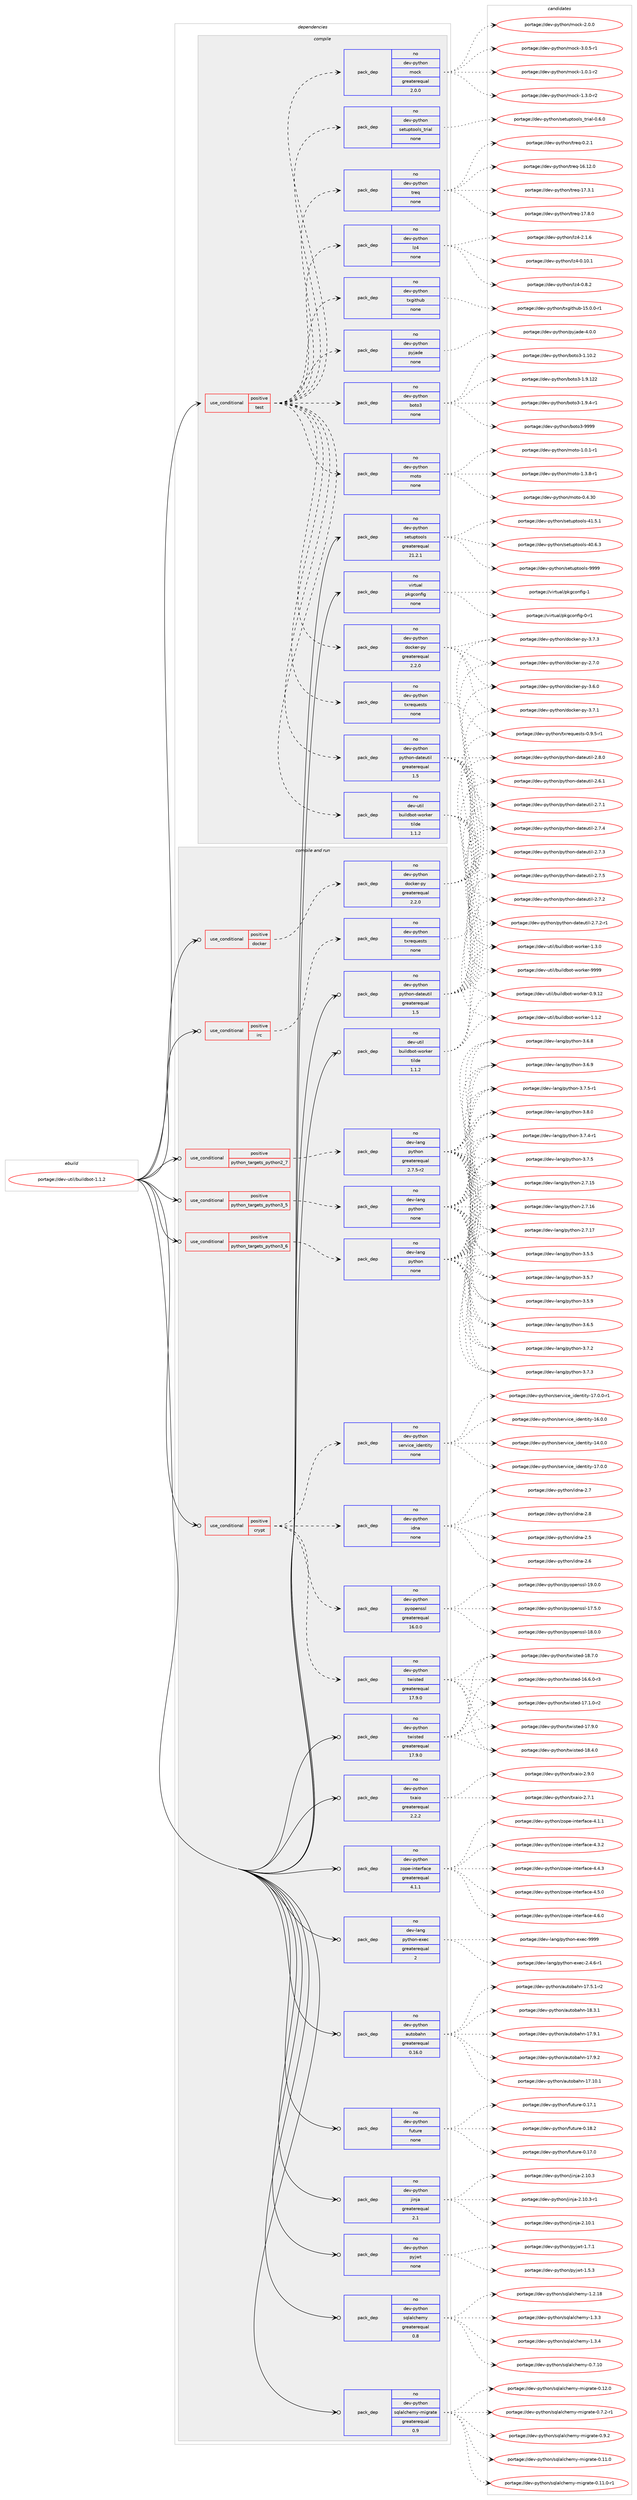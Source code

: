 digraph prolog {

# *************
# Graph options
# *************

newrank=true;
concentrate=true;
compound=true;
graph [rankdir=LR,fontname=Helvetica,fontsize=10,ranksep=1.5];#, ranksep=2.5, nodesep=0.2];
edge  [arrowhead=vee];
node  [fontname=Helvetica,fontsize=10];

# **********
# The ebuild
# **********

subgraph cluster_leftcol {
color=gray;
rank=same;
label=<<i>ebuild</i>>;
id [label="portage://dev-util/buildbot-1.1.2", color=red, width=4, href="../dev-util/buildbot-1.1.2.svg"];
}

# ****************
# The dependencies
# ****************

subgraph cluster_midcol {
color=gray;
label=<<i>dependencies</i>>;
subgraph cluster_compile {
fillcolor="#eeeeee";
style=filled;
label=<<i>compile</i>>;
subgraph cond70423 {
dependency259284 [label=<<TABLE BORDER="0" CELLBORDER="1" CELLSPACING="0" CELLPADDING="4"><TR><TD ROWSPAN="3" CELLPADDING="10">use_conditional</TD></TR><TR><TD>positive</TD></TR><TR><TD>test</TD></TR></TABLE>>, shape=none, color=red];
subgraph pack185240 {
dependency259285 [label=<<TABLE BORDER="0" CELLBORDER="1" CELLSPACING="0" CELLPADDING="4" WIDTH="220"><TR><TD ROWSPAN="6" CELLPADDING="30">pack_dep</TD></TR><TR><TD WIDTH="110">no</TD></TR><TR><TD>dev-python</TD></TR><TR><TD>python-dateutil</TD></TR><TR><TD>greaterequal</TD></TR><TR><TD>1.5</TD></TR></TABLE>>, shape=none, color=blue];
}
dependency259284:e -> dependency259285:w [weight=20,style="dashed",arrowhead="vee"];
subgraph pack185241 {
dependency259286 [label=<<TABLE BORDER="0" CELLBORDER="1" CELLSPACING="0" CELLPADDING="4" WIDTH="220"><TR><TD ROWSPAN="6" CELLPADDING="30">pack_dep</TD></TR><TR><TD WIDTH="110">no</TD></TR><TR><TD>dev-python</TD></TR><TR><TD>mock</TD></TR><TR><TD>greaterequal</TD></TR><TR><TD>2.0.0</TD></TR></TABLE>>, shape=none, color=blue];
}
dependency259284:e -> dependency259286:w [weight=20,style="dashed",arrowhead="vee"];
subgraph pack185242 {
dependency259287 [label=<<TABLE BORDER="0" CELLBORDER="1" CELLSPACING="0" CELLPADDING="4" WIDTH="220"><TR><TD ROWSPAN="6" CELLPADDING="30">pack_dep</TD></TR><TR><TD WIDTH="110">no</TD></TR><TR><TD>dev-python</TD></TR><TR><TD>moto</TD></TR><TR><TD>none</TD></TR><TR><TD></TD></TR></TABLE>>, shape=none, color=blue];
}
dependency259284:e -> dependency259287:w [weight=20,style="dashed",arrowhead="vee"];
subgraph pack185243 {
dependency259288 [label=<<TABLE BORDER="0" CELLBORDER="1" CELLSPACING="0" CELLPADDING="4" WIDTH="220"><TR><TD ROWSPAN="6" CELLPADDING="30">pack_dep</TD></TR><TR><TD WIDTH="110">no</TD></TR><TR><TD>dev-python</TD></TR><TR><TD>boto3</TD></TR><TR><TD>none</TD></TR><TR><TD></TD></TR></TABLE>>, shape=none, color=blue];
}
dependency259284:e -> dependency259288:w [weight=20,style="dashed",arrowhead="vee"];
subgraph pack185244 {
dependency259289 [label=<<TABLE BORDER="0" CELLBORDER="1" CELLSPACING="0" CELLPADDING="4" WIDTH="220"><TR><TD ROWSPAN="6" CELLPADDING="30">pack_dep</TD></TR><TR><TD WIDTH="110">no</TD></TR><TR><TD>dev-python</TD></TR><TR><TD>pyjade</TD></TR><TR><TD>none</TD></TR><TR><TD></TD></TR></TABLE>>, shape=none, color=blue];
}
dependency259284:e -> dependency259289:w [weight=20,style="dashed",arrowhead="vee"];
subgraph pack185245 {
dependency259290 [label=<<TABLE BORDER="0" CELLBORDER="1" CELLSPACING="0" CELLPADDING="4" WIDTH="220"><TR><TD ROWSPAN="6" CELLPADDING="30">pack_dep</TD></TR><TR><TD WIDTH="110">no</TD></TR><TR><TD>dev-python</TD></TR><TR><TD>txgithub</TD></TR><TR><TD>none</TD></TR><TR><TD></TD></TR></TABLE>>, shape=none, color=blue];
}
dependency259284:e -> dependency259290:w [weight=20,style="dashed",arrowhead="vee"];
subgraph pack185246 {
dependency259291 [label=<<TABLE BORDER="0" CELLBORDER="1" CELLSPACING="0" CELLPADDING="4" WIDTH="220"><TR><TD ROWSPAN="6" CELLPADDING="30">pack_dep</TD></TR><TR><TD WIDTH="110">no</TD></TR><TR><TD>dev-python</TD></TR><TR><TD>txrequests</TD></TR><TR><TD>none</TD></TR><TR><TD></TD></TR></TABLE>>, shape=none, color=blue];
}
dependency259284:e -> dependency259291:w [weight=20,style="dashed",arrowhead="vee"];
subgraph pack185247 {
dependency259292 [label=<<TABLE BORDER="0" CELLBORDER="1" CELLSPACING="0" CELLPADDING="4" WIDTH="220"><TR><TD ROWSPAN="6" CELLPADDING="30">pack_dep</TD></TR><TR><TD WIDTH="110">no</TD></TR><TR><TD>dev-python</TD></TR><TR><TD>lz4</TD></TR><TR><TD>none</TD></TR><TR><TD></TD></TR></TABLE>>, shape=none, color=blue];
}
dependency259284:e -> dependency259292:w [weight=20,style="dashed",arrowhead="vee"];
subgraph pack185248 {
dependency259293 [label=<<TABLE BORDER="0" CELLBORDER="1" CELLSPACING="0" CELLPADDING="4" WIDTH="220"><TR><TD ROWSPAN="6" CELLPADDING="30">pack_dep</TD></TR><TR><TD WIDTH="110">no</TD></TR><TR><TD>dev-python</TD></TR><TR><TD>treq</TD></TR><TR><TD>none</TD></TR><TR><TD></TD></TR></TABLE>>, shape=none, color=blue];
}
dependency259284:e -> dependency259293:w [weight=20,style="dashed",arrowhead="vee"];
subgraph pack185249 {
dependency259294 [label=<<TABLE BORDER="0" CELLBORDER="1" CELLSPACING="0" CELLPADDING="4" WIDTH="220"><TR><TD ROWSPAN="6" CELLPADDING="30">pack_dep</TD></TR><TR><TD WIDTH="110">no</TD></TR><TR><TD>dev-python</TD></TR><TR><TD>setuptools_trial</TD></TR><TR><TD>none</TD></TR><TR><TD></TD></TR></TABLE>>, shape=none, color=blue];
}
dependency259284:e -> dependency259294:w [weight=20,style="dashed",arrowhead="vee"];
subgraph pack185250 {
dependency259295 [label=<<TABLE BORDER="0" CELLBORDER="1" CELLSPACING="0" CELLPADDING="4" WIDTH="220"><TR><TD ROWSPAN="6" CELLPADDING="30">pack_dep</TD></TR><TR><TD WIDTH="110">no</TD></TR><TR><TD>dev-util</TD></TR><TR><TD>buildbot-worker</TD></TR><TR><TD>tilde</TD></TR><TR><TD>1.1.2</TD></TR></TABLE>>, shape=none, color=blue];
}
dependency259284:e -> dependency259295:w [weight=20,style="dashed",arrowhead="vee"];
subgraph pack185251 {
dependency259296 [label=<<TABLE BORDER="0" CELLBORDER="1" CELLSPACING="0" CELLPADDING="4" WIDTH="220"><TR><TD ROWSPAN="6" CELLPADDING="30">pack_dep</TD></TR><TR><TD WIDTH="110">no</TD></TR><TR><TD>dev-python</TD></TR><TR><TD>docker-py</TD></TR><TR><TD>greaterequal</TD></TR><TR><TD>2.2.0</TD></TR></TABLE>>, shape=none, color=blue];
}
dependency259284:e -> dependency259296:w [weight=20,style="dashed",arrowhead="vee"];
}
id:e -> dependency259284:w [weight=20,style="solid",arrowhead="vee"];
subgraph pack185252 {
dependency259297 [label=<<TABLE BORDER="0" CELLBORDER="1" CELLSPACING="0" CELLPADDING="4" WIDTH="220"><TR><TD ROWSPAN="6" CELLPADDING="30">pack_dep</TD></TR><TR><TD WIDTH="110">no</TD></TR><TR><TD>dev-python</TD></TR><TR><TD>setuptools</TD></TR><TR><TD>greaterequal</TD></TR><TR><TD>21.2.1</TD></TR></TABLE>>, shape=none, color=blue];
}
id:e -> dependency259297:w [weight=20,style="solid",arrowhead="vee"];
subgraph pack185253 {
dependency259298 [label=<<TABLE BORDER="0" CELLBORDER="1" CELLSPACING="0" CELLPADDING="4" WIDTH="220"><TR><TD ROWSPAN="6" CELLPADDING="30">pack_dep</TD></TR><TR><TD WIDTH="110">no</TD></TR><TR><TD>virtual</TD></TR><TR><TD>pkgconfig</TD></TR><TR><TD>none</TD></TR><TR><TD></TD></TR></TABLE>>, shape=none, color=blue];
}
id:e -> dependency259298:w [weight=20,style="solid",arrowhead="vee"];
}
subgraph cluster_compileandrun {
fillcolor="#eeeeee";
style=filled;
label=<<i>compile and run</i>>;
subgraph cond70424 {
dependency259299 [label=<<TABLE BORDER="0" CELLBORDER="1" CELLSPACING="0" CELLPADDING="4"><TR><TD ROWSPAN="3" CELLPADDING="10">use_conditional</TD></TR><TR><TD>positive</TD></TR><TR><TD>crypt</TD></TR></TABLE>>, shape=none, color=red];
subgraph pack185254 {
dependency259300 [label=<<TABLE BORDER="0" CELLBORDER="1" CELLSPACING="0" CELLPADDING="4" WIDTH="220"><TR><TD ROWSPAN="6" CELLPADDING="30">pack_dep</TD></TR><TR><TD WIDTH="110">no</TD></TR><TR><TD>dev-python</TD></TR><TR><TD>twisted</TD></TR><TR><TD>greaterequal</TD></TR><TR><TD>17.9.0</TD></TR></TABLE>>, shape=none, color=blue];
}
dependency259299:e -> dependency259300:w [weight=20,style="dashed",arrowhead="vee"];
subgraph pack185255 {
dependency259301 [label=<<TABLE BORDER="0" CELLBORDER="1" CELLSPACING="0" CELLPADDING="4" WIDTH="220"><TR><TD ROWSPAN="6" CELLPADDING="30">pack_dep</TD></TR><TR><TD WIDTH="110">no</TD></TR><TR><TD>dev-python</TD></TR><TR><TD>pyopenssl</TD></TR><TR><TD>greaterequal</TD></TR><TR><TD>16.0.0</TD></TR></TABLE>>, shape=none, color=blue];
}
dependency259299:e -> dependency259301:w [weight=20,style="dashed",arrowhead="vee"];
subgraph pack185256 {
dependency259302 [label=<<TABLE BORDER="0" CELLBORDER="1" CELLSPACING="0" CELLPADDING="4" WIDTH="220"><TR><TD ROWSPAN="6" CELLPADDING="30">pack_dep</TD></TR><TR><TD WIDTH="110">no</TD></TR><TR><TD>dev-python</TD></TR><TR><TD>idna</TD></TR><TR><TD>none</TD></TR><TR><TD></TD></TR></TABLE>>, shape=none, color=blue];
}
dependency259299:e -> dependency259302:w [weight=20,style="dashed",arrowhead="vee"];
subgraph pack185257 {
dependency259303 [label=<<TABLE BORDER="0" CELLBORDER="1" CELLSPACING="0" CELLPADDING="4" WIDTH="220"><TR><TD ROWSPAN="6" CELLPADDING="30">pack_dep</TD></TR><TR><TD WIDTH="110">no</TD></TR><TR><TD>dev-python</TD></TR><TR><TD>service_identity</TD></TR><TR><TD>none</TD></TR><TR><TD></TD></TR></TABLE>>, shape=none, color=blue];
}
dependency259299:e -> dependency259303:w [weight=20,style="dashed",arrowhead="vee"];
}
id:e -> dependency259299:w [weight=20,style="solid",arrowhead="odotvee"];
subgraph cond70425 {
dependency259304 [label=<<TABLE BORDER="0" CELLBORDER="1" CELLSPACING="0" CELLPADDING="4"><TR><TD ROWSPAN="3" CELLPADDING="10">use_conditional</TD></TR><TR><TD>positive</TD></TR><TR><TD>docker</TD></TR></TABLE>>, shape=none, color=red];
subgraph pack185258 {
dependency259305 [label=<<TABLE BORDER="0" CELLBORDER="1" CELLSPACING="0" CELLPADDING="4" WIDTH="220"><TR><TD ROWSPAN="6" CELLPADDING="30">pack_dep</TD></TR><TR><TD WIDTH="110">no</TD></TR><TR><TD>dev-python</TD></TR><TR><TD>docker-py</TD></TR><TR><TD>greaterequal</TD></TR><TR><TD>2.2.0</TD></TR></TABLE>>, shape=none, color=blue];
}
dependency259304:e -> dependency259305:w [weight=20,style="dashed",arrowhead="vee"];
}
id:e -> dependency259304:w [weight=20,style="solid",arrowhead="odotvee"];
subgraph cond70426 {
dependency259306 [label=<<TABLE BORDER="0" CELLBORDER="1" CELLSPACING="0" CELLPADDING="4"><TR><TD ROWSPAN="3" CELLPADDING="10">use_conditional</TD></TR><TR><TD>positive</TD></TR><TR><TD>irc</TD></TR></TABLE>>, shape=none, color=red];
subgraph pack185259 {
dependency259307 [label=<<TABLE BORDER="0" CELLBORDER="1" CELLSPACING="0" CELLPADDING="4" WIDTH="220"><TR><TD ROWSPAN="6" CELLPADDING="30">pack_dep</TD></TR><TR><TD WIDTH="110">no</TD></TR><TR><TD>dev-python</TD></TR><TR><TD>txrequests</TD></TR><TR><TD>none</TD></TR><TR><TD></TD></TR></TABLE>>, shape=none, color=blue];
}
dependency259306:e -> dependency259307:w [weight=20,style="dashed",arrowhead="vee"];
}
id:e -> dependency259306:w [weight=20,style="solid",arrowhead="odotvee"];
subgraph cond70427 {
dependency259308 [label=<<TABLE BORDER="0" CELLBORDER="1" CELLSPACING="0" CELLPADDING="4"><TR><TD ROWSPAN="3" CELLPADDING="10">use_conditional</TD></TR><TR><TD>positive</TD></TR><TR><TD>python_targets_python2_7</TD></TR></TABLE>>, shape=none, color=red];
subgraph pack185260 {
dependency259309 [label=<<TABLE BORDER="0" CELLBORDER="1" CELLSPACING="0" CELLPADDING="4" WIDTH="220"><TR><TD ROWSPAN="6" CELLPADDING="30">pack_dep</TD></TR><TR><TD WIDTH="110">no</TD></TR><TR><TD>dev-lang</TD></TR><TR><TD>python</TD></TR><TR><TD>greaterequal</TD></TR><TR><TD>2.7.5-r2</TD></TR></TABLE>>, shape=none, color=blue];
}
dependency259308:e -> dependency259309:w [weight=20,style="dashed",arrowhead="vee"];
}
id:e -> dependency259308:w [weight=20,style="solid",arrowhead="odotvee"];
subgraph cond70428 {
dependency259310 [label=<<TABLE BORDER="0" CELLBORDER="1" CELLSPACING="0" CELLPADDING="4"><TR><TD ROWSPAN="3" CELLPADDING="10">use_conditional</TD></TR><TR><TD>positive</TD></TR><TR><TD>python_targets_python3_5</TD></TR></TABLE>>, shape=none, color=red];
subgraph pack185261 {
dependency259311 [label=<<TABLE BORDER="0" CELLBORDER="1" CELLSPACING="0" CELLPADDING="4" WIDTH="220"><TR><TD ROWSPAN="6" CELLPADDING="30">pack_dep</TD></TR><TR><TD WIDTH="110">no</TD></TR><TR><TD>dev-lang</TD></TR><TR><TD>python</TD></TR><TR><TD>none</TD></TR><TR><TD></TD></TR></TABLE>>, shape=none, color=blue];
}
dependency259310:e -> dependency259311:w [weight=20,style="dashed",arrowhead="vee"];
}
id:e -> dependency259310:w [weight=20,style="solid",arrowhead="odotvee"];
subgraph cond70429 {
dependency259312 [label=<<TABLE BORDER="0" CELLBORDER="1" CELLSPACING="0" CELLPADDING="4"><TR><TD ROWSPAN="3" CELLPADDING="10">use_conditional</TD></TR><TR><TD>positive</TD></TR><TR><TD>python_targets_python3_6</TD></TR></TABLE>>, shape=none, color=red];
subgraph pack185262 {
dependency259313 [label=<<TABLE BORDER="0" CELLBORDER="1" CELLSPACING="0" CELLPADDING="4" WIDTH="220"><TR><TD ROWSPAN="6" CELLPADDING="30">pack_dep</TD></TR><TR><TD WIDTH="110">no</TD></TR><TR><TD>dev-lang</TD></TR><TR><TD>python</TD></TR><TR><TD>none</TD></TR><TR><TD></TD></TR></TABLE>>, shape=none, color=blue];
}
dependency259312:e -> dependency259313:w [weight=20,style="dashed",arrowhead="vee"];
}
id:e -> dependency259312:w [weight=20,style="solid",arrowhead="odotvee"];
subgraph pack185263 {
dependency259314 [label=<<TABLE BORDER="0" CELLBORDER="1" CELLSPACING="0" CELLPADDING="4" WIDTH="220"><TR><TD ROWSPAN="6" CELLPADDING="30">pack_dep</TD></TR><TR><TD WIDTH="110">no</TD></TR><TR><TD>dev-lang</TD></TR><TR><TD>python-exec</TD></TR><TR><TD>greaterequal</TD></TR><TR><TD>2</TD></TR></TABLE>>, shape=none, color=blue];
}
id:e -> dependency259314:w [weight=20,style="solid",arrowhead="odotvee"];
subgraph pack185264 {
dependency259315 [label=<<TABLE BORDER="0" CELLBORDER="1" CELLSPACING="0" CELLPADDING="4" WIDTH="220"><TR><TD ROWSPAN="6" CELLPADDING="30">pack_dep</TD></TR><TR><TD WIDTH="110">no</TD></TR><TR><TD>dev-python</TD></TR><TR><TD>autobahn</TD></TR><TR><TD>greaterequal</TD></TR><TR><TD>0.16.0</TD></TR></TABLE>>, shape=none, color=blue];
}
id:e -> dependency259315:w [weight=20,style="solid",arrowhead="odotvee"];
subgraph pack185265 {
dependency259316 [label=<<TABLE BORDER="0" CELLBORDER="1" CELLSPACING="0" CELLPADDING="4" WIDTH="220"><TR><TD ROWSPAN="6" CELLPADDING="30">pack_dep</TD></TR><TR><TD WIDTH="110">no</TD></TR><TR><TD>dev-python</TD></TR><TR><TD>future</TD></TR><TR><TD>none</TD></TR><TR><TD></TD></TR></TABLE>>, shape=none, color=blue];
}
id:e -> dependency259316:w [weight=20,style="solid",arrowhead="odotvee"];
subgraph pack185266 {
dependency259317 [label=<<TABLE BORDER="0" CELLBORDER="1" CELLSPACING="0" CELLPADDING="4" WIDTH="220"><TR><TD ROWSPAN="6" CELLPADDING="30">pack_dep</TD></TR><TR><TD WIDTH="110">no</TD></TR><TR><TD>dev-python</TD></TR><TR><TD>jinja</TD></TR><TR><TD>greaterequal</TD></TR><TR><TD>2.1</TD></TR></TABLE>>, shape=none, color=blue];
}
id:e -> dependency259317:w [weight=20,style="solid",arrowhead="odotvee"];
subgraph pack185267 {
dependency259318 [label=<<TABLE BORDER="0" CELLBORDER="1" CELLSPACING="0" CELLPADDING="4" WIDTH="220"><TR><TD ROWSPAN="6" CELLPADDING="30">pack_dep</TD></TR><TR><TD WIDTH="110">no</TD></TR><TR><TD>dev-python</TD></TR><TR><TD>pyjwt</TD></TR><TR><TD>none</TD></TR><TR><TD></TD></TR></TABLE>>, shape=none, color=blue];
}
id:e -> dependency259318:w [weight=20,style="solid",arrowhead="odotvee"];
subgraph pack185268 {
dependency259319 [label=<<TABLE BORDER="0" CELLBORDER="1" CELLSPACING="0" CELLPADDING="4" WIDTH="220"><TR><TD ROWSPAN="6" CELLPADDING="30">pack_dep</TD></TR><TR><TD WIDTH="110">no</TD></TR><TR><TD>dev-python</TD></TR><TR><TD>python-dateutil</TD></TR><TR><TD>greaterequal</TD></TR><TR><TD>1.5</TD></TR></TABLE>>, shape=none, color=blue];
}
id:e -> dependency259319:w [weight=20,style="solid",arrowhead="odotvee"];
subgraph pack185269 {
dependency259320 [label=<<TABLE BORDER="0" CELLBORDER="1" CELLSPACING="0" CELLPADDING="4" WIDTH="220"><TR><TD ROWSPAN="6" CELLPADDING="30">pack_dep</TD></TR><TR><TD WIDTH="110">no</TD></TR><TR><TD>dev-python</TD></TR><TR><TD>sqlalchemy</TD></TR><TR><TD>greaterequal</TD></TR><TR><TD>0.8</TD></TR></TABLE>>, shape=none, color=blue];
}
id:e -> dependency259320:w [weight=20,style="solid",arrowhead="odotvee"];
subgraph pack185270 {
dependency259321 [label=<<TABLE BORDER="0" CELLBORDER="1" CELLSPACING="0" CELLPADDING="4" WIDTH="220"><TR><TD ROWSPAN="6" CELLPADDING="30">pack_dep</TD></TR><TR><TD WIDTH="110">no</TD></TR><TR><TD>dev-python</TD></TR><TR><TD>sqlalchemy-migrate</TD></TR><TR><TD>greaterequal</TD></TR><TR><TD>0.9</TD></TR></TABLE>>, shape=none, color=blue];
}
id:e -> dependency259321:w [weight=20,style="solid",arrowhead="odotvee"];
subgraph pack185271 {
dependency259322 [label=<<TABLE BORDER="0" CELLBORDER="1" CELLSPACING="0" CELLPADDING="4" WIDTH="220"><TR><TD ROWSPAN="6" CELLPADDING="30">pack_dep</TD></TR><TR><TD WIDTH="110">no</TD></TR><TR><TD>dev-python</TD></TR><TR><TD>twisted</TD></TR><TR><TD>greaterequal</TD></TR><TR><TD>17.9.0</TD></TR></TABLE>>, shape=none, color=blue];
}
id:e -> dependency259322:w [weight=20,style="solid",arrowhead="odotvee"];
subgraph pack185272 {
dependency259323 [label=<<TABLE BORDER="0" CELLBORDER="1" CELLSPACING="0" CELLPADDING="4" WIDTH="220"><TR><TD ROWSPAN="6" CELLPADDING="30">pack_dep</TD></TR><TR><TD WIDTH="110">no</TD></TR><TR><TD>dev-python</TD></TR><TR><TD>txaio</TD></TR><TR><TD>greaterequal</TD></TR><TR><TD>2.2.2</TD></TR></TABLE>>, shape=none, color=blue];
}
id:e -> dependency259323:w [weight=20,style="solid",arrowhead="odotvee"];
subgraph pack185273 {
dependency259324 [label=<<TABLE BORDER="0" CELLBORDER="1" CELLSPACING="0" CELLPADDING="4" WIDTH="220"><TR><TD ROWSPAN="6" CELLPADDING="30">pack_dep</TD></TR><TR><TD WIDTH="110">no</TD></TR><TR><TD>dev-python</TD></TR><TR><TD>zope-interface</TD></TR><TR><TD>greaterequal</TD></TR><TR><TD>4.1.1</TD></TR></TABLE>>, shape=none, color=blue];
}
id:e -> dependency259324:w [weight=20,style="solid",arrowhead="odotvee"];
subgraph pack185274 {
dependency259325 [label=<<TABLE BORDER="0" CELLBORDER="1" CELLSPACING="0" CELLPADDING="4" WIDTH="220"><TR><TD ROWSPAN="6" CELLPADDING="30">pack_dep</TD></TR><TR><TD WIDTH="110">no</TD></TR><TR><TD>dev-util</TD></TR><TR><TD>buildbot-worker</TD></TR><TR><TD>tilde</TD></TR><TR><TD>1.1.2</TD></TR></TABLE>>, shape=none, color=blue];
}
id:e -> dependency259325:w [weight=20,style="solid",arrowhead="odotvee"];
}
subgraph cluster_run {
fillcolor="#eeeeee";
style=filled;
label=<<i>run</i>>;
}
}

# **************
# The candidates
# **************

subgraph cluster_choices {
rank=same;
color=gray;
label=<<i>candidates</i>>;

subgraph choice185240 {
color=black;
nodesep=1;
choiceportage10010111845112121116104111110471121211161041111104510097116101117116105108455046544649 [label="portage://dev-python/python-dateutil-2.6.1", color=red, width=4,href="../dev-python/python-dateutil-2.6.1.svg"];
choiceportage10010111845112121116104111110471121211161041111104510097116101117116105108455046554649 [label="portage://dev-python/python-dateutil-2.7.1", color=red, width=4,href="../dev-python/python-dateutil-2.7.1.svg"];
choiceportage10010111845112121116104111110471121211161041111104510097116101117116105108455046554650 [label="portage://dev-python/python-dateutil-2.7.2", color=red, width=4,href="../dev-python/python-dateutil-2.7.2.svg"];
choiceportage100101118451121211161041111104711212111610411111045100971161011171161051084550465546504511449 [label="portage://dev-python/python-dateutil-2.7.2-r1", color=red, width=4,href="../dev-python/python-dateutil-2.7.2-r1.svg"];
choiceportage10010111845112121116104111110471121211161041111104510097116101117116105108455046554651 [label="portage://dev-python/python-dateutil-2.7.3", color=red, width=4,href="../dev-python/python-dateutil-2.7.3.svg"];
choiceportage10010111845112121116104111110471121211161041111104510097116101117116105108455046554652 [label="portage://dev-python/python-dateutil-2.7.4", color=red, width=4,href="../dev-python/python-dateutil-2.7.4.svg"];
choiceportage10010111845112121116104111110471121211161041111104510097116101117116105108455046554653 [label="portage://dev-python/python-dateutil-2.7.5", color=red, width=4,href="../dev-python/python-dateutil-2.7.5.svg"];
choiceportage10010111845112121116104111110471121211161041111104510097116101117116105108455046564648 [label="portage://dev-python/python-dateutil-2.8.0", color=red, width=4,href="../dev-python/python-dateutil-2.8.0.svg"];
dependency259285:e -> choiceportage10010111845112121116104111110471121211161041111104510097116101117116105108455046544649:w [style=dotted,weight="100"];
dependency259285:e -> choiceportage10010111845112121116104111110471121211161041111104510097116101117116105108455046554649:w [style=dotted,weight="100"];
dependency259285:e -> choiceportage10010111845112121116104111110471121211161041111104510097116101117116105108455046554650:w [style=dotted,weight="100"];
dependency259285:e -> choiceportage100101118451121211161041111104711212111610411111045100971161011171161051084550465546504511449:w [style=dotted,weight="100"];
dependency259285:e -> choiceportage10010111845112121116104111110471121211161041111104510097116101117116105108455046554651:w [style=dotted,weight="100"];
dependency259285:e -> choiceportage10010111845112121116104111110471121211161041111104510097116101117116105108455046554652:w [style=dotted,weight="100"];
dependency259285:e -> choiceportage10010111845112121116104111110471121211161041111104510097116101117116105108455046554653:w [style=dotted,weight="100"];
dependency259285:e -> choiceportage10010111845112121116104111110471121211161041111104510097116101117116105108455046564648:w [style=dotted,weight="100"];
}
subgraph choice185241 {
color=black;
nodesep=1;
choiceportage1001011184511212111610411111047109111991074549464846494511450 [label="portage://dev-python/mock-1.0.1-r2", color=red, width=4,href="../dev-python/mock-1.0.1-r2.svg"];
choiceportage1001011184511212111610411111047109111991074549465146484511450 [label="portage://dev-python/mock-1.3.0-r2", color=red, width=4,href="../dev-python/mock-1.3.0-r2.svg"];
choiceportage100101118451121211161041111104710911199107455046484648 [label="portage://dev-python/mock-2.0.0", color=red, width=4,href="../dev-python/mock-2.0.0.svg"];
choiceportage1001011184511212111610411111047109111991074551464846534511449 [label="portage://dev-python/mock-3.0.5-r1", color=red, width=4,href="../dev-python/mock-3.0.5-r1.svg"];
dependency259286:e -> choiceportage1001011184511212111610411111047109111991074549464846494511450:w [style=dotted,weight="100"];
dependency259286:e -> choiceportage1001011184511212111610411111047109111991074549465146484511450:w [style=dotted,weight="100"];
dependency259286:e -> choiceportage100101118451121211161041111104710911199107455046484648:w [style=dotted,weight="100"];
dependency259286:e -> choiceportage1001011184511212111610411111047109111991074551464846534511449:w [style=dotted,weight="100"];
}
subgraph choice185242 {
color=black;
nodesep=1;
choiceportage100101118451121211161041111104710911111611145484652465148 [label="portage://dev-python/moto-0.4.30", color=red, width=4,href="../dev-python/moto-0.4.30.svg"];
choiceportage10010111845112121116104111110471091111161114549464846494511449 [label="portage://dev-python/moto-1.0.1-r1", color=red, width=4,href="../dev-python/moto-1.0.1-r1.svg"];
choiceportage10010111845112121116104111110471091111161114549465146564511449 [label="portage://dev-python/moto-1.3.8-r1", color=red, width=4,href="../dev-python/moto-1.3.8-r1.svg"];
dependency259287:e -> choiceportage100101118451121211161041111104710911111611145484652465148:w [style=dotted,weight="100"];
dependency259287:e -> choiceportage10010111845112121116104111110471091111161114549464846494511449:w [style=dotted,weight="100"];
dependency259287:e -> choiceportage10010111845112121116104111110471091111161114549465146564511449:w [style=dotted,weight="100"];
}
subgraph choice185243 {
color=black;
nodesep=1;
choiceportage1001011184511212111610411111047981111161115145494649484650 [label="portage://dev-python/boto3-1.10.2", color=red, width=4,href="../dev-python/boto3-1.10.2.svg"];
choiceportage100101118451121211161041111104798111116111514549465746495050 [label="portage://dev-python/boto3-1.9.122", color=red, width=4,href="../dev-python/boto3-1.9.122.svg"];
choiceportage100101118451121211161041111104798111116111514549465746524511449 [label="portage://dev-python/boto3-1.9.4-r1", color=red, width=4,href="../dev-python/boto3-1.9.4-r1.svg"];
choiceportage100101118451121211161041111104798111116111514557575757 [label="portage://dev-python/boto3-9999", color=red, width=4,href="../dev-python/boto3-9999.svg"];
dependency259288:e -> choiceportage1001011184511212111610411111047981111161115145494649484650:w [style=dotted,weight="100"];
dependency259288:e -> choiceportage100101118451121211161041111104798111116111514549465746495050:w [style=dotted,weight="100"];
dependency259288:e -> choiceportage100101118451121211161041111104798111116111514549465746524511449:w [style=dotted,weight="100"];
dependency259288:e -> choiceportage100101118451121211161041111104798111116111514557575757:w [style=dotted,weight="100"];
}
subgraph choice185244 {
color=black;
nodesep=1;
choiceportage100101118451121211161041111104711212110697100101455246484648 [label="portage://dev-python/pyjade-4.0.0", color=red, width=4,href="../dev-python/pyjade-4.0.0.svg"];
dependency259289:e -> choiceportage100101118451121211161041111104711212110697100101455246484648:w [style=dotted,weight="100"];
}
subgraph choice185245 {
color=black;
nodesep=1;
choiceportage100101118451121211161041111104711612010310511610411798454953464846484511449 [label="portage://dev-python/txgithub-15.0.0-r1", color=red, width=4,href="../dev-python/txgithub-15.0.0-r1.svg"];
dependency259290:e -> choiceportage100101118451121211161041111104711612010310511610411798454953464846484511449:w [style=dotted,weight="100"];
}
subgraph choice185246 {
color=black;
nodesep=1;
choiceportage10010111845112121116104111110471161201141011131171011151161154548465746534511449 [label="portage://dev-python/txrequests-0.9.5-r1", color=red, width=4,href="../dev-python/txrequests-0.9.5-r1.svg"];
dependency259291:e -> choiceportage10010111845112121116104111110471161201141011131171011151161154548465746534511449:w [style=dotted,weight="100"];
}
subgraph choice185247 {
color=black;
nodesep=1;
choiceportage10010111845112121116104111110471081225245484649484649 [label="portage://dev-python/lz4-0.10.1", color=red, width=4,href="../dev-python/lz4-0.10.1.svg"];
choiceportage100101118451121211161041111104710812252454846564650 [label="portage://dev-python/lz4-0.8.2", color=red, width=4,href="../dev-python/lz4-0.8.2.svg"];
choiceportage100101118451121211161041111104710812252455046494654 [label="portage://dev-python/lz4-2.1.6", color=red, width=4,href="../dev-python/lz4-2.1.6.svg"];
dependency259292:e -> choiceportage10010111845112121116104111110471081225245484649484649:w [style=dotted,weight="100"];
dependency259292:e -> choiceportage100101118451121211161041111104710812252454846564650:w [style=dotted,weight="100"];
dependency259292:e -> choiceportage100101118451121211161041111104710812252455046494654:w [style=dotted,weight="100"];
}
subgraph choice185248 {
color=black;
nodesep=1;
choiceportage1001011184511212111610411111047116114101113454846504649 [label="portage://dev-python/treq-0.2.1", color=red, width=4,href="../dev-python/treq-0.2.1.svg"];
choiceportage10010111845112121116104111110471161141011134549544649504648 [label="portage://dev-python/treq-16.12.0", color=red, width=4,href="../dev-python/treq-16.12.0.svg"];
choiceportage100101118451121211161041111104711611410111345495546514649 [label="portage://dev-python/treq-17.3.1", color=red, width=4,href="../dev-python/treq-17.3.1.svg"];
choiceportage100101118451121211161041111104711611410111345495546564648 [label="portage://dev-python/treq-17.8.0", color=red, width=4,href="../dev-python/treq-17.8.0.svg"];
dependency259293:e -> choiceportage1001011184511212111610411111047116114101113454846504649:w [style=dotted,weight="100"];
dependency259293:e -> choiceportage10010111845112121116104111110471161141011134549544649504648:w [style=dotted,weight="100"];
dependency259293:e -> choiceportage100101118451121211161041111104711611410111345495546514649:w [style=dotted,weight="100"];
dependency259293:e -> choiceportage100101118451121211161041111104711611410111345495546564648:w [style=dotted,weight="100"];
}
subgraph choice185249 {
color=black;
nodesep=1;
choiceportage10010111845112121116104111110471151011161171121161111111081159511611410597108454846544648 [label="portage://dev-python/setuptools_trial-0.6.0", color=red, width=4,href="../dev-python/setuptools_trial-0.6.0.svg"];
dependency259294:e -> choiceportage10010111845112121116104111110471151011161171121161111111081159511611410597108454846544648:w [style=dotted,weight="100"];
}
subgraph choice185250 {
color=black;
nodesep=1;
choiceportage100101118451171161051084798117105108100981111164511911111410710111445484657464950 [label="portage://dev-util/buildbot-worker-0.9.12", color=red, width=4,href="../dev-util/buildbot-worker-0.9.12.svg"];
choiceportage1001011184511711610510847981171051081009811111645119111114107101114454946494650 [label="portage://dev-util/buildbot-worker-1.1.2", color=red, width=4,href="../dev-util/buildbot-worker-1.1.2.svg"];
choiceportage1001011184511711610510847981171051081009811111645119111114107101114454946514648 [label="portage://dev-util/buildbot-worker-1.3.0", color=red, width=4,href="../dev-util/buildbot-worker-1.3.0.svg"];
choiceportage10010111845117116105108479811710510810098111116451191111141071011144557575757 [label="portage://dev-util/buildbot-worker-9999", color=red, width=4,href="../dev-util/buildbot-worker-9999.svg"];
dependency259295:e -> choiceportage100101118451171161051084798117105108100981111164511911111410710111445484657464950:w [style=dotted,weight="100"];
dependency259295:e -> choiceportage1001011184511711610510847981171051081009811111645119111114107101114454946494650:w [style=dotted,weight="100"];
dependency259295:e -> choiceportage1001011184511711610510847981171051081009811111645119111114107101114454946514648:w [style=dotted,weight="100"];
dependency259295:e -> choiceportage10010111845117116105108479811710510810098111116451191111141071011144557575757:w [style=dotted,weight="100"];
}
subgraph choice185251 {
color=black;
nodesep=1;
choiceportage10010111845112121116104111110471001119910710111445112121455046554648 [label="portage://dev-python/docker-py-2.7.0", color=red, width=4,href="../dev-python/docker-py-2.7.0.svg"];
choiceportage10010111845112121116104111110471001119910710111445112121455146544648 [label="portage://dev-python/docker-py-3.6.0", color=red, width=4,href="../dev-python/docker-py-3.6.0.svg"];
choiceportage10010111845112121116104111110471001119910710111445112121455146554649 [label="portage://dev-python/docker-py-3.7.1", color=red, width=4,href="../dev-python/docker-py-3.7.1.svg"];
choiceportage10010111845112121116104111110471001119910710111445112121455146554651 [label="portage://dev-python/docker-py-3.7.3", color=red, width=4,href="../dev-python/docker-py-3.7.3.svg"];
dependency259296:e -> choiceportage10010111845112121116104111110471001119910710111445112121455046554648:w [style=dotted,weight="100"];
dependency259296:e -> choiceportage10010111845112121116104111110471001119910710111445112121455146544648:w [style=dotted,weight="100"];
dependency259296:e -> choiceportage10010111845112121116104111110471001119910710111445112121455146554649:w [style=dotted,weight="100"];
dependency259296:e -> choiceportage10010111845112121116104111110471001119910710111445112121455146554651:w [style=dotted,weight="100"];
}
subgraph choice185252 {
color=black;
nodesep=1;
choiceportage100101118451121211161041111104711510111611711211611111110811545524846544651 [label="portage://dev-python/setuptools-40.6.3", color=red, width=4,href="../dev-python/setuptools-40.6.3.svg"];
choiceportage100101118451121211161041111104711510111611711211611111110811545524946534649 [label="portage://dev-python/setuptools-41.5.1", color=red, width=4,href="../dev-python/setuptools-41.5.1.svg"];
choiceportage10010111845112121116104111110471151011161171121161111111081154557575757 [label="portage://dev-python/setuptools-9999", color=red, width=4,href="../dev-python/setuptools-9999.svg"];
dependency259297:e -> choiceportage100101118451121211161041111104711510111611711211611111110811545524846544651:w [style=dotted,weight="100"];
dependency259297:e -> choiceportage100101118451121211161041111104711510111611711211611111110811545524946534649:w [style=dotted,weight="100"];
dependency259297:e -> choiceportage10010111845112121116104111110471151011161171121161111111081154557575757:w [style=dotted,weight="100"];
}
subgraph choice185253 {
color=black;
nodesep=1;
choiceportage11810511411611797108471121071039911111010210510345484511449 [label="portage://virtual/pkgconfig-0-r1", color=red, width=4,href="../virtual/pkgconfig-0-r1.svg"];
choiceportage1181051141161179710847112107103991111101021051034549 [label="portage://virtual/pkgconfig-1", color=red, width=4,href="../virtual/pkgconfig-1.svg"];
dependency259298:e -> choiceportage11810511411611797108471121071039911111010210510345484511449:w [style=dotted,weight="100"];
dependency259298:e -> choiceportage1181051141161179710847112107103991111101021051034549:w [style=dotted,weight="100"];
}
subgraph choice185254 {
color=black;
nodesep=1;
choiceportage1001011184511212111610411111047116119105115116101100454954465446484511451 [label="portage://dev-python/twisted-16.6.0-r3", color=red, width=4,href="../dev-python/twisted-16.6.0-r3.svg"];
choiceportage1001011184511212111610411111047116119105115116101100454955464946484511450 [label="portage://dev-python/twisted-17.1.0-r2", color=red, width=4,href="../dev-python/twisted-17.1.0-r2.svg"];
choiceportage100101118451121211161041111104711611910511511610110045495546574648 [label="portage://dev-python/twisted-17.9.0", color=red, width=4,href="../dev-python/twisted-17.9.0.svg"];
choiceportage100101118451121211161041111104711611910511511610110045495646524648 [label="portage://dev-python/twisted-18.4.0", color=red, width=4,href="../dev-python/twisted-18.4.0.svg"];
choiceportage100101118451121211161041111104711611910511511610110045495646554648 [label="portage://dev-python/twisted-18.7.0", color=red, width=4,href="../dev-python/twisted-18.7.0.svg"];
dependency259300:e -> choiceportage1001011184511212111610411111047116119105115116101100454954465446484511451:w [style=dotted,weight="100"];
dependency259300:e -> choiceportage1001011184511212111610411111047116119105115116101100454955464946484511450:w [style=dotted,weight="100"];
dependency259300:e -> choiceportage100101118451121211161041111104711611910511511610110045495546574648:w [style=dotted,weight="100"];
dependency259300:e -> choiceportage100101118451121211161041111104711611910511511610110045495646524648:w [style=dotted,weight="100"];
dependency259300:e -> choiceportage100101118451121211161041111104711611910511511610110045495646554648:w [style=dotted,weight="100"];
}
subgraph choice185255 {
color=black;
nodesep=1;
choiceportage100101118451121211161041111104711212111111210111011511510845495546534648 [label="portage://dev-python/pyopenssl-17.5.0", color=red, width=4,href="../dev-python/pyopenssl-17.5.0.svg"];
choiceportage100101118451121211161041111104711212111111210111011511510845495646484648 [label="portage://dev-python/pyopenssl-18.0.0", color=red, width=4,href="../dev-python/pyopenssl-18.0.0.svg"];
choiceportage100101118451121211161041111104711212111111210111011511510845495746484648 [label="portage://dev-python/pyopenssl-19.0.0", color=red, width=4,href="../dev-python/pyopenssl-19.0.0.svg"];
dependency259301:e -> choiceportage100101118451121211161041111104711212111111210111011511510845495546534648:w [style=dotted,weight="100"];
dependency259301:e -> choiceportage100101118451121211161041111104711212111111210111011511510845495646484648:w [style=dotted,weight="100"];
dependency259301:e -> choiceportage100101118451121211161041111104711212111111210111011511510845495746484648:w [style=dotted,weight="100"];
}
subgraph choice185256 {
color=black;
nodesep=1;
choiceportage10010111845112121116104111110471051001109745504653 [label="portage://dev-python/idna-2.5", color=red, width=4,href="../dev-python/idna-2.5.svg"];
choiceportage10010111845112121116104111110471051001109745504654 [label="portage://dev-python/idna-2.6", color=red, width=4,href="../dev-python/idna-2.6.svg"];
choiceportage10010111845112121116104111110471051001109745504655 [label="portage://dev-python/idna-2.7", color=red, width=4,href="../dev-python/idna-2.7.svg"];
choiceportage10010111845112121116104111110471051001109745504656 [label="portage://dev-python/idna-2.8", color=red, width=4,href="../dev-python/idna-2.8.svg"];
dependency259302:e -> choiceportage10010111845112121116104111110471051001109745504653:w [style=dotted,weight="100"];
dependency259302:e -> choiceportage10010111845112121116104111110471051001109745504654:w [style=dotted,weight="100"];
dependency259302:e -> choiceportage10010111845112121116104111110471051001109745504655:w [style=dotted,weight="100"];
dependency259302:e -> choiceportage10010111845112121116104111110471051001109745504656:w [style=dotted,weight="100"];
}
subgraph choice185257 {
color=black;
nodesep=1;
choiceportage1001011184511212111610411111047115101114118105991019510510010111011610511612145495246484648 [label="portage://dev-python/service_identity-14.0.0", color=red, width=4,href="../dev-python/service_identity-14.0.0.svg"];
choiceportage1001011184511212111610411111047115101114118105991019510510010111011610511612145495446484648 [label="portage://dev-python/service_identity-16.0.0", color=red, width=4,href="../dev-python/service_identity-16.0.0.svg"];
choiceportage1001011184511212111610411111047115101114118105991019510510010111011610511612145495546484648 [label="portage://dev-python/service_identity-17.0.0", color=red, width=4,href="../dev-python/service_identity-17.0.0.svg"];
choiceportage10010111845112121116104111110471151011141181059910195105100101110116105116121454955464846484511449 [label="portage://dev-python/service_identity-17.0.0-r1", color=red, width=4,href="../dev-python/service_identity-17.0.0-r1.svg"];
dependency259303:e -> choiceportage1001011184511212111610411111047115101114118105991019510510010111011610511612145495246484648:w [style=dotted,weight="100"];
dependency259303:e -> choiceportage1001011184511212111610411111047115101114118105991019510510010111011610511612145495446484648:w [style=dotted,weight="100"];
dependency259303:e -> choiceportage1001011184511212111610411111047115101114118105991019510510010111011610511612145495546484648:w [style=dotted,weight="100"];
dependency259303:e -> choiceportage10010111845112121116104111110471151011141181059910195105100101110116105116121454955464846484511449:w [style=dotted,weight="100"];
}
subgraph choice185258 {
color=black;
nodesep=1;
choiceportage10010111845112121116104111110471001119910710111445112121455046554648 [label="portage://dev-python/docker-py-2.7.0", color=red, width=4,href="../dev-python/docker-py-2.7.0.svg"];
choiceportage10010111845112121116104111110471001119910710111445112121455146544648 [label="portage://dev-python/docker-py-3.6.0", color=red, width=4,href="../dev-python/docker-py-3.6.0.svg"];
choiceportage10010111845112121116104111110471001119910710111445112121455146554649 [label="portage://dev-python/docker-py-3.7.1", color=red, width=4,href="../dev-python/docker-py-3.7.1.svg"];
choiceportage10010111845112121116104111110471001119910710111445112121455146554651 [label="portage://dev-python/docker-py-3.7.3", color=red, width=4,href="../dev-python/docker-py-3.7.3.svg"];
dependency259305:e -> choiceportage10010111845112121116104111110471001119910710111445112121455046554648:w [style=dotted,weight="100"];
dependency259305:e -> choiceportage10010111845112121116104111110471001119910710111445112121455146544648:w [style=dotted,weight="100"];
dependency259305:e -> choiceportage10010111845112121116104111110471001119910710111445112121455146554649:w [style=dotted,weight="100"];
dependency259305:e -> choiceportage10010111845112121116104111110471001119910710111445112121455146554651:w [style=dotted,weight="100"];
}
subgraph choice185259 {
color=black;
nodesep=1;
choiceportage10010111845112121116104111110471161201141011131171011151161154548465746534511449 [label="portage://dev-python/txrequests-0.9.5-r1", color=red, width=4,href="../dev-python/txrequests-0.9.5-r1.svg"];
dependency259307:e -> choiceportage10010111845112121116104111110471161201141011131171011151161154548465746534511449:w [style=dotted,weight="100"];
}
subgraph choice185260 {
color=black;
nodesep=1;
choiceportage10010111845108971101034711212111610411111045504655464953 [label="portage://dev-lang/python-2.7.15", color=red, width=4,href="../dev-lang/python-2.7.15.svg"];
choiceportage10010111845108971101034711212111610411111045504655464954 [label="portage://dev-lang/python-2.7.16", color=red, width=4,href="../dev-lang/python-2.7.16.svg"];
choiceportage10010111845108971101034711212111610411111045504655464955 [label="portage://dev-lang/python-2.7.17", color=red, width=4,href="../dev-lang/python-2.7.17.svg"];
choiceportage100101118451089711010347112121116104111110455146534653 [label="portage://dev-lang/python-3.5.5", color=red, width=4,href="../dev-lang/python-3.5.5.svg"];
choiceportage100101118451089711010347112121116104111110455146534655 [label="portage://dev-lang/python-3.5.7", color=red, width=4,href="../dev-lang/python-3.5.7.svg"];
choiceportage100101118451089711010347112121116104111110455146534657 [label="portage://dev-lang/python-3.5.9", color=red, width=4,href="../dev-lang/python-3.5.9.svg"];
choiceportage100101118451089711010347112121116104111110455146544653 [label="portage://dev-lang/python-3.6.5", color=red, width=4,href="../dev-lang/python-3.6.5.svg"];
choiceportage100101118451089711010347112121116104111110455146544656 [label="portage://dev-lang/python-3.6.8", color=red, width=4,href="../dev-lang/python-3.6.8.svg"];
choiceportage100101118451089711010347112121116104111110455146544657 [label="portage://dev-lang/python-3.6.9", color=red, width=4,href="../dev-lang/python-3.6.9.svg"];
choiceportage100101118451089711010347112121116104111110455146554650 [label="portage://dev-lang/python-3.7.2", color=red, width=4,href="../dev-lang/python-3.7.2.svg"];
choiceportage100101118451089711010347112121116104111110455146554651 [label="portage://dev-lang/python-3.7.3", color=red, width=4,href="../dev-lang/python-3.7.3.svg"];
choiceportage1001011184510897110103471121211161041111104551465546524511449 [label="portage://dev-lang/python-3.7.4-r1", color=red, width=4,href="../dev-lang/python-3.7.4-r1.svg"];
choiceportage100101118451089711010347112121116104111110455146554653 [label="portage://dev-lang/python-3.7.5", color=red, width=4,href="../dev-lang/python-3.7.5.svg"];
choiceportage1001011184510897110103471121211161041111104551465546534511449 [label="portage://dev-lang/python-3.7.5-r1", color=red, width=4,href="../dev-lang/python-3.7.5-r1.svg"];
choiceportage100101118451089711010347112121116104111110455146564648 [label="portage://dev-lang/python-3.8.0", color=red, width=4,href="../dev-lang/python-3.8.0.svg"];
dependency259309:e -> choiceportage10010111845108971101034711212111610411111045504655464953:w [style=dotted,weight="100"];
dependency259309:e -> choiceportage10010111845108971101034711212111610411111045504655464954:w [style=dotted,weight="100"];
dependency259309:e -> choiceportage10010111845108971101034711212111610411111045504655464955:w [style=dotted,weight="100"];
dependency259309:e -> choiceportage100101118451089711010347112121116104111110455146534653:w [style=dotted,weight="100"];
dependency259309:e -> choiceportage100101118451089711010347112121116104111110455146534655:w [style=dotted,weight="100"];
dependency259309:e -> choiceportage100101118451089711010347112121116104111110455146534657:w [style=dotted,weight="100"];
dependency259309:e -> choiceportage100101118451089711010347112121116104111110455146544653:w [style=dotted,weight="100"];
dependency259309:e -> choiceportage100101118451089711010347112121116104111110455146544656:w [style=dotted,weight="100"];
dependency259309:e -> choiceportage100101118451089711010347112121116104111110455146544657:w [style=dotted,weight="100"];
dependency259309:e -> choiceportage100101118451089711010347112121116104111110455146554650:w [style=dotted,weight="100"];
dependency259309:e -> choiceportage100101118451089711010347112121116104111110455146554651:w [style=dotted,weight="100"];
dependency259309:e -> choiceportage1001011184510897110103471121211161041111104551465546524511449:w [style=dotted,weight="100"];
dependency259309:e -> choiceportage100101118451089711010347112121116104111110455146554653:w [style=dotted,weight="100"];
dependency259309:e -> choiceportage1001011184510897110103471121211161041111104551465546534511449:w [style=dotted,weight="100"];
dependency259309:e -> choiceportage100101118451089711010347112121116104111110455146564648:w [style=dotted,weight="100"];
}
subgraph choice185261 {
color=black;
nodesep=1;
choiceportage10010111845108971101034711212111610411111045504655464953 [label="portage://dev-lang/python-2.7.15", color=red, width=4,href="../dev-lang/python-2.7.15.svg"];
choiceportage10010111845108971101034711212111610411111045504655464954 [label="portage://dev-lang/python-2.7.16", color=red, width=4,href="../dev-lang/python-2.7.16.svg"];
choiceportage10010111845108971101034711212111610411111045504655464955 [label="portage://dev-lang/python-2.7.17", color=red, width=4,href="../dev-lang/python-2.7.17.svg"];
choiceportage100101118451089711010347112121116104111110455146534653 [label="portage://dev-lang/python-3.5.5", color=red, width=4,href="../dev-lang/python-3.5.5.svg"];
choiceportage100101118451089711010347112121116104111110455146534655 [label="portage://dev-lang/python-3.5.7", color=red, width=4,href="../dev-lang/python-3.5.7.svg"];
choiceportage100101118451089711010347112121116104111110455146534657 [label="portage://dev-lang/python-3.5.9", color=red, width=4,href="../dev-lang/python-3.5.9.svg"];
choiceportage100101118451089711010347112121116104111110455146544653 [label="portage://dev-lang/python-3.6.5", color=red, width=4,href="../dev-lang/python-3.6.5.svg"];
choiceportage100101118451089711010347112121116104111110455146544656 [label="portage://dev-lang/python-3.6.8", color=red, width=4,href="../dev-lang/python-3.6.8.svg"];
choiceportage100101118451089711010347112121116104111110455146544657 [label="portage://dev-lang/python-3.6.9", color=red, width=4,href="../dev-lang/python-3.6.9.svg"];
choiceportage100101118451089711010347112121116104111110455146554650 [label="portage://dev-lang/python-3.7.2", color=red, width=4,href="../dev-lang/python-3.7.2.svg"];
choiceportage100101118451089711010347112121116104111110455146554651 [label="portage://dev-lang/python-3.7.3", color=red, width=4,href="../dev-lang/python-3.7.3.svg"];
choiceportage1001011184510897110103471121211161041111104551465546524511449 [label="portage://dev-lang/python-3.7.4-r1", color=red, width=4,href="../dev-lang/python-3.7.4-r1.svg"];
choiceportage100101118451089711010347112121116104111110455146554653 [label="portage://dev-lang/python-3.7.5", color=red, width=4,href="../dev-lang/python-3.7.5.svg"];
choiceportage1001011184510897110103471121211161041111104551465546534511449 [label="portage://dev-lang/python-3.7.5-r1", color=red, width=4,href="../dev-lang/python-3.7.5-r1.svg"];
choiceportage100101118451089711010347112121116104111110455146564648 [label="portage://dev-lang/python-3.8.0", color=red, width=4,href="../dev-lang/python-3.8.0.svg"];
dependency259311:e -> choiceportage10010111845108971101034711212111610411111045504655464953:w [style=dotted,weight="100"];
dependency259311:e -> choiceportage10010111845108971101034711212111610411111045504655464954:w [style=dotted,weight="100"];
dependency259311:e -> choiceportage10010111845108971101034711212111610411111045504655464955:w [style=dotted,weight="100"];
dependency259311:e -> choiceportage100101118451089711010347112121116104111110455146534653:w [style=dotted,weight="100"];
dependency259311:e -> choiceportage100101118451089711010347112121116104111110455146534655:w [style=dotted,weight="100"];
dependency259311:e -> choiceportage100101118451089711010347112121116104111110455146534657:w [style=dotted,weight="100"];
dependency259311:e -> choiceportage100101118451089711010347112121116104111110455146544653:w [style=dotted,weight="100"];
dependency259311:e -> choiceportage100101118451089711010347112121116104111110455146544656:w [style=dotted,weight="100"];
dependency259311:e -> choiceportage100101118451089711010347112121116104111110455146544657:w [style=dotted,weight="100"];
dependency259311:e -> choiceportage100101118451089711010347112121116104111110455146554650:w [style=dotted,weight="100"];
dependency259311:e -> choiceportage100101118451089711010347112121116104111110455146554651:w [style=dotted,weight="100"];
dependency259311:e -> choiceportage1001011184510897110103471121211161041111104551465546524511449:w [style=dotted,weight="100"];
dependency259311:e -> choiceportage100101118451089711010347112121116104111110455146554653:w [style=dotted,weight="100"];
dependency259311:e -> choiceportage1001011184510897110103471121211161041111104551465546534511449:w [style=dotted,weight="100"];
dependency259311:e -> choiceportage100101118451089711010347112121116104111110455146564648:w [style=dotted,weight="100"];
}
subgraph choice185262 {
color=black;
nodesep=1;
choiceportage10010111845108971101034711212111610411111045504655464953 [label="portage://dev-lang/python-2.7.15", color=red, width=4,href="../dev-lang/python-2.7.15.svg"];
choiceportage10010111845108971101034711212111610411111045504655464954 [label="portage://dev-lang/python-2.7.16", color=red, width=4,href="../dev-lang/python-2.7.16.svg"];
choiceportage10010111845108971101034711212111610411111045504655464955 [label="portage://dev-lang/python-2.7.17", color=red, width=4,href="../dev-lang/python-2.7.17.svg"];
choiceportage100101118451089711010347112121116104111110455146534653 [label="portage://dev-lang/python-3.5.5", color=red, width=4,href="../dev-lang/python-3.5.5.svg"];
choiceportage100101118451089711010347112121116104111110455146534655 [label="portage://dev-lang/python-3.5.7", color=red, width=4,href="../dev-lang/python-3.5.7.svg"];
choiceportage100101118451089711010347112121116104111110455146534657 [label="portage://dev-lang/python-3.5.9", color=red, width=4,href="../dev-lang/python-3.5.9.svg"];
choiceportage100101118451089711010347112121116104111110455146544653 [label="portage://dev-lang/python-3.6.5", color=red, width=4,href="../dev-lang/python-3.6.5.svg"];
choiceportage100101118451089711010347112121116104111110455146544656 [label="portage://dev-lang/python-3.6.8", color=red, width=4,href="../dev-lang/python-3.6.8.svg"];
choiceportage100101118451089711010347112121116104111110455146544657 [label="portage://dev-lang/python-3.6.9", color=red, width=4,href="../dev-lang/python-3.6.9.svg"];
choiceportage100101118451089711010347112121116104111110455146554650 [label="portage://dev-lang/python-3.7.2", color=red, width=4,href="../dev-lang/python-3.7.2.svg"];
choiceportage100101118451089711010347112121116104111110455146554651 [label="portage://dev-lang/python-3.7.3", color=red, width=4,href="../dev-lang/python-3.7.3.svg"];
choiceportage1001011184510897110103471121211161041111104551465546524511449 [label="portage://dev-lang/python-3.7.4-r1", color=red, width=4,href="../dev-lang/python-3.7.4-r1.svg"];
choiceportage100101118451089711010347112121116104111110455146554653 [label="portage://dev-lang/python-3.7.5", color=red, width=4,href="../dev-lang/python-3.7.5.svg"];
choiceportage1001011184510897110103471121211161041111104551465546534511449 [label="portage://dev-lang/python-3.7.5-r1", color=red, width=4,href="../dev-lang/python-3.7.5-r1.svg"];
choiceportage100101118451089711010347112121116104111110455146564648 [label="portage://dev-lang/python-3.8.0", color=red, width=4,href="../dev-lang/python-3.8.0.svg"];
dependency259313:e -> choiceportage10010111845108971101034711212111610411111045504655464953:w [style=dotted,weight="100"];
dependency259313:e -> choiceportage10010111845108971101034711212111610411111045504655464954:w [style=dotted,weight="100"];
dependency259313:e -> choiceportage10010111845108971101034711212111610411111045504655464955:w [style=dotted,weight="100"];
dependency259313:e -> choiceportage100101118451089711010347112121116104111110455146534653:w [style=dotted,weight="100"];
dependency259313:e -> choiceportage100101118451089711010347112121116104111110455146534655:w [style=dotted,weight="100"];
dependency259313:e -> choiceportage100101118451089711010347112121116104111110455146534657:w [style=dotted,weight="100"];
dependency259313:e -> choiceportage100101118451089711010347112121116104111110455146544653:w [style=dotted,weight="100"];
dependency259313:e -> choiceportage100101118451089711010347112121116104111110455146544656:w [style=dotted,weight="100"];
dependency259313:e -> choiceportage100101118451089711010347112121116104111110455146544657:w [style=dotted,weight="100"];
dependency259313:e -> choiceportage100101118451089711010347112121116104111110455146554650:w [style=dotted,weight="100"];
dependency259313:e -> choiceportage100101118451089711010347112121116104111110455146554651:w [style=dotted,weight="100"];
dependency259313:e -> choiceportage1001011184510897110103471121211161041111104551465546524511449:w [style=dotted,weight="100"];
dependency259313:e -> choiceportage100101118451089711010347112121116104111110455146554653:w [style=dotted,weight="100"];
dependency259313:e -> choiceportage1001011184510897110103471121211161041111104551465546534511449:w [style=dotted,weight="100"];
dependency259313:e -> choiceportage100101118451089711010347112121116104111110455146564648:w [style=dotted,weight="100"];
}
subgraph choice185263 {
color=black;
nodesep=1;
choiceportage10010111845108971101034711212111610411111045101120101994550465246544511449 [label="portage://dev-lang/python-exec-2.4.6-r1", color=red, width=4,href="../dev-lang/python-exec-2.4.6-r1.svg"];
choiceportage10010111845108971101034711212111610411111045101120101994557575757 [label="portage://dev-lang/python-exec-9999", color=red, width=4,href="../dev-lang/python-exec-9999.svg"];
dependency259314:e -> choiceportage10010111845108971101034711212111610411111045101120101994550465246544511449:w [style=dotted,weight="100"];
dependency259314:e -> choiceportage10010111845108971101034711212111610411111045101120101994557575757:w [style=dotted,weight="100"];
}
subgraph choice185264 {
color=black;
nodesep=1;
choiceportage10010111845112121116104111110479711711611198971041104549554649484649 [label="portage://dev-python/autobahn-17.10.1", color=red, width=4,href="../dev-python/autobahn-17.10.1.svg"];
choiceportage1001011184511212111610411111047971171161119897104110454955465346494511450 [label="portage://dev-python/autobahn-17.5.1-r2", color=red, width=4,href="../dev-python/autobahn-17.5.1-r2.svg"];
choiceportage100101118451121211161041111104797117116111989710411045495546574649 [label="portage://dev-python/autobahn-17.9.1", color=red, width=4,href="../dev-python/autobahn-17.9.1.svg"];
choiceportage100101118451121211161041111104797117116111989710411045495546574650 [label="portage://dev-python/autobahn-17.9.2", color=red, width=4,href="../dev-python/autobahn-17.9.2.svg"];
choiceportage100101118451121211161041111104797117116111989710411045495646514649 [label="portage://dev-python/autobahn-18.3.1", color=red, width=4,href="../dev-python/autobahn-18.3.1.svg"];
dependency259315:e -> choiceportage10010111845112121116104111110479711711611198971041104549554649484649:w [style=dotted,weight="100"];
dependency259315:e -> choiceportage1001011184511212111610411111047971171161119897104110454955465346494511450:w [style=dotted,weight="100"];
dependency259315:e -> choiceportage100101118451121211161041111104797117116111989710411045495546574649:w [style=dotted,weight="100"];
dependency259315:e -> choiceportage100101118451121211161041111104797117116111989710411045495546574650:w [style=dotted,weight="100"];
dependency259315:e -> choiceportage100101118451121211161041111104797117116111989710411045495646514649:w [style=dotted,weight="100"];
}
subgraph choice185265 {
color=black;
nodesep=1;
choiceportage100101118451121211161041111104710211711611711410145484649554648 [label="portage://dev-python/future-0.17.0", color=red, width=4,href="../dev-python/future-0.17.0.svg"];
choiceportage100101118451121211161041111104710211711611711410145484649554649 [label="portage://dev-python/future-0.17.1", color=red, width=4,href="../dev-python/future-0.17.1.svg"];
choiceportage100101118451121211161041111104710211711611711410145484649564650 [label="portage://dev-python/future-0.18.2", color=red, width=4,href="../dev-python/future-0.18.2.svg"];
dependency259316:e -> choiceportage100101118451121211161041111104710211711611711410145484649554648:w [style=dotted,weight="100"];
dependency259316:e -> choiceportage100101118451121211161041111104710211711611711410145484649554649:w [style=dotted,weight="100"];
dependency259316:e -> choiceportage100101118451121211161041111104710211711611711410145484649564650:w [style=dotted,weight="100"];
}
subgraph choice185266 {
color=black;
nodesep=1;
choiceportage10010111845112121116104111110471061051101069745504649484649 [label="portage://dev-python/jinja-2.10.1", color=red, width=4,href="../dev-python/jinja-2.10.1.svg"];
choiceportage10010111845112121116104111110471061051101069745504649484651 [label="portage://dev-python/jinja-2.10.3", color=red, width=4,href="../dev-python/jinja-2.10.3.svg"];
choiceportage100101118451121211161041111104710610511010697455046494846514511449 [label="portage://dev-python/jinja-2.10.3-r1", color=red, width=4,href="../dev-python/jinja-2.10.3-r1.svg"];
dependency259317:e -> choiceportage10010111845112121116104111110471061051101069745504649484649:w [style=dotted,weight="100"];
dependency259317:e -> choiceportage10010111845112121116104111110471061051101069745504649484651:w [style=dotted,weight="100"];
dependency259317:e -> choiceportage100101118451121211161041111104710610511010697455046494846514511449:w [style=dotted,weight="100"];
}
subgraph choice185267 {
color=black;
nodesep=1;
choiceportage1001011184511212111610411111047112121106119116454946534651 [label="portage://dev-python/pyjwt-1.5.3", color=red, width=4,href="../dev-python/pyjwt-1.5.3.svg"];
choiceportage1001011184511212111610411111047112121106119116454946554649 [label="portage://dev-python/pyjwt-1.7.1", color=red, width=4,href="../dev-python/pyjwt-1.7.1.svg"];
dependency259318:e -> choiceportage1001011184511212111610411111047112121106119116454946534651:w [style=dotted,weight="100"];
dependency259318:e -> choiceportage1001011184511212111610411111047112121106119116454946554649:w [style=dotted,weight="100"];
}
subgraph choice185268 {
color=black;
nodesep=1;
choiceportage10010111845112121116104111110471121211161041111104510097116101117116105108455046544649 [label="portage://dev-python/python-dateutil-2.6.1", color=red, width=4,href="../dev-python/python-dateutil-2.6.1.svg"];
choiceportage10010111845112121116104111110471121211161041111104510097116101117116105108455046554649 [label="portage://dev-python/python-dateutil-2.7.1", color=red, width=4,href="../dev-python/python-dateutil-2.7.1.svg"];
choiceportage10010111845112121116104111110471121211161041111104510097116101117116105108455046554650 [label="portage://dev-python/python-dateutil-2.7.2", color=red, width=4,href="../dev-python/python-dateutil-2.7.2.svg"];
choiceportage100101118451121211161041111104711212111610411111045100971161011171161051084550465546504511449 [label="portage://dev-python/python-dateutil-2.7.2-r1", color=red, width=4,href="../dev-python/python-dateutil-2.7.2-r1.svg"];
choiceportage10010111845112121116104111110471121211161041111104510097116101117116105108455046554651 [label="portage://dev-python/python-dateutil-2.7.3", color=red, width=4,href="../dev-python/python-dateutil-2.7.3.svg"];
choiceportage10010111845112121116104111110471121211161041111104510097116101117116105108455046554652 [label="portage://dev-python/python-dateutil-2.7.4", color=red, width=4,href="../dev-python/python-dateutil-2.7.4.svg"];
choiceportage10010111845112121116104111110471121211161041111104510097116101117116105108455046554653 [label="portage://dev-python/python-dateutil-2.7.5", color=red, width=4,href="../dev-python/python-dateutil-2.7.5.svg"];
choiceportage10010111845112121116104111110471121211161041111104510097116101117116105108455046564648 [label="portage://dev-python/python-dateutil-2.8.0", color=red, width=4,href="../dev-python/python-dateutil-2.8.0.svg"];
dependency259319:e -> choiceportage10010111845112121116104111110471121211161041111104510097116101117116105108455046544649:w [style=dotted,weight="100"];
dependency259319:e -> choiceportage10010111845112121116104111110471121211161041111104510097116101117116105108455046554649:w [style=dotted,weight="100"];
dependency259319:e -> choiceportage10010111845112121116104111110471121211161041111104510097116101117116105108455046554650:w [style=dotted,weight="100"];
dependency259319:e -> choiceportage100101118451121211161041111104711212111610411111045100971161011171161051084550465546504511449:w [style=dotted,weight="100"];
dependency259319:e -> choiceportage10010111845112121116104111110471121211161041111104510097116101117116105108455046554651:w [style=dotted,weight="100"];
dependency259319:e -> choiceportage10010111845112121116104111110471121211161041111104510097116101117116105108455046554652:w [style=dotted,weight="100"];
dependency259319:e -> choiceportage10010111845112121116104111110471121211161041111104510097116101117116105108455046554653:w [style=dotted,weight="100"];
dependency259319:e -> choiceportage10010111845112121116104111110471121211161041111104510097116101117116105108455046564648:w [style=dotted,weight="100"];
}
subgraph choice185269 {
color=black;
nodesep=1;
choiceportage1001011184511212111610411111047115113108971089910410110912145484655464948 [label="portage://dev-python/sqlalchemy-0.7.10", color=red, width=4,href="../dev-python/sqlalchemy-0.7.10.svg"];
choiceportage1001011184511212111610411111047115113108971089910410110912145494650464956 [label="portage://dev-python/sqlalchemy-1.2.18", color=red, width=4,href="../dev-python/sqlalchemy-1.2.18.svg"];
choiceportage10010111845112121116104111110471151131089710899104101109121454946514651 [label="portage://dev-python/sqlalchemy-1.3.3", color=red, width=4,href="../dev-python/sqlalchemy-1.3.3.svg"];
choiceportage10010111845112121116104111110471151131089710899104101109121454946514652 [label="portage://dev-python/sqlalchemy-1.3.4", color=red, width=4,href="../dev-python/sqlalchemy-1.3.4.svg"];
dependency259320:e -> choiceportage1001011184511212111610411111047115113108971089910410110912145484655464948:w [style=dotted,weight="100"];
dependency259320:e -> choiceportage1001011184511212111610411111047115113108971089910410110912145494650464956:w [style=dotted,weight="100"];
dependency259320:e -> choiceportage10010111845112121116104111110471151131089710899104101109121454946514651:w [style=dotted,weight="100"];
dependency259320:e -> choiceportage10010111845112121116104111110471151131089710899104101109121454946514652:w [style=dotted,weight="100"];
}
subgraph choice185270 {
color=black;
nodesep=1;
choiceportage10010111845112121116104111110471151131089710899104101109121451091051031149711610145484649494648 [label="portage://dev-python/sqlalchemy-migrate-0.11.0", color=red, width=4,href="../dev-python/sqlalchemy-migrate-0.11.0.svg"];
choiceportage100101118451121211161041111104711511310897108991041011091214510910510311497116101454846494946484511449 [label="portage://dev-python/sqlalchemy-migrate-0.11.0-r1", color=red, width=4,href="../dev-python/sqlalchemy-migrate-0.11.0-r1.svg"];
choiceportage10010111845112121116104111110471151131089710899104101109121451091051031149711610145484649504648 [label="portage://dev-python/sqlalchemy-migrate-0.12.0", color=red, width=4,href="../dev-python/sqlalchemy-migrate-0.12.0.svg"];
choiceportage1001011184511212111610411111047115113108971089910410110912145109105103114971161014548465546504511449 [label="portage://dev-python/sqlalchemy-migrate-0.7.2-r1", color=red, width=4,href="../dev-python/sqlalchemy-migrate-0.7.2-r1.svg"];
choiceportage100101118451121211161041111104711511310897108991041011091214510910510311497116101454846574650 [label="portage://dev-python/sqlalchemy-migrate-0.9.2", color=red, width=4,href="../dev-python/sqlalchemy-migrate-0.9.2.svg"];
dependency259321:e -> choiceportage10010111845112121116104111110471151131089710899104101109121451091051031149711610145484649494648:w [style=dotted,weight="100"];
dependency259321:e -> choiceportage100101118451121211161041111104711511310897108991041011091214510910510311497116101454846494946484511449:w [style=dotted,weight="100"];
dependency259321:e -> choiceportage10010111845112121116104111110471151131089710899104101109121451091051031149711610145484649504648:w [style=dotted,weight="100"];
dependency259321:e -> choiceportage1001011184511212111610411111047115113108971089910410110912145109105103114971161014548465546504511449:w [style=dotted,weight="100"];
dependency259321:e -> choiceportage100101118451121211161041111104711511310897108991041011091214510910510311497116101454846574650:w [style=dotted,weight="100"];
}
subgraph choice185271 {
color=black;
nodesep=1;
choiceportage1001011184511212111610411111047116119105115116101100454954465446484511451 [label="portage://dev-python/twisted-16.6.0-r3", color=red, width=4,href="../dev-python/twisted-16.6.0-r3.svg"];
choiceportage1001011184511212111610411111047116119105115116101100454955464946484511450 [label="portage://dev-python/twisted-17.1.0-r2", color=red, width=4,href="../dev-python/twisted-17.1.0-r2.svg"];
choiceportage100101118451121211161041111104711611910511511610110045495546574648 [label="portage://dev-python/twisted-17.9.0", color=red, width=4,href="../dev-python/twisted-17.9.0.svg"];
choiceportage100101118451121211161041111104711611910511511610110045495646524648 [label="portage://dev-python/twisted-18.4.0", color=red, width=4,href="../dev-python/twisted-18.4.0.svg"];
choiceportage100101118451121211161041111104711611910511511610110045495646554648 [label="portage://dev-python/twisted-18.7.0", color=red, width=4,href="../dev-python/twisted-18.7.0.svg"];
dependency259322:e -> choiceportage1001011184511212111610411111047116119105115116101100454954465446484511451:w [style=dotted,weight="100"];
dependency259322:e -> choiceportage1001011184511212111610411111047116119105115116101100454955464946484511450:w [style=dotted,weight="100"];
dependency259322:e -> choiceportage100101118451121211161041111104711611910511511610110045495546574648:w [style=dotted,weight="100"];
dependency259322:e -> choiceportage100101118451121211161041111104711611910511511610110045495646524648:w [style=dotted,weight="100"];
dependency259322:e -> choiceportage100101118451121211161041111104711611910511511610110045495646554648:w [style=dotted,weight="100"];
}
subgraph choice185272 {
color=black;
nodesep=1;
choiceportage100101118451121211161041111104711612097105111455046554649 [label="portage://dev-python/txaio-2.7.1", color=red, width=4,href="../dev-python/txaio-2.7.1.svg"];
choiceportage100101118451121211161041111104711612097105111455046574648 [label="portage://dev-python/txaio-2.9.0", color=red, width=4,href="../dev-python/txaio-2.9.0.svg"];
dependency259323:e -> choiceportage100101118451121211161041111104711612097105111455046554649:w [style=dotted,weight="100"];
dependency259323:e -> choiceportage100101118451121211161041111104711612097105111455046574648:w [style=dotted,weight="100"];
}
subgraph choice185273 {
color=black;
nodesep=1;
choiceportage1001011184511212111610411111047122111112101451051101161011141029799101455246494649 [label="portage://dev-python/zope-interface-4.1.1", color=red, width=4,href="../dev-python/zope-interface-4.1.1.svg"];
choiceportage1001011184511212111610411111047122111112101451051101161011141029799101455246514650 [label="portage://dev-python/zope-interface-4.3.2", color=red, width=4,href="../dev-python/zope-interface-4.3.2.svg"];
choiceportage1001011184511212111610411111047122111112101451051101161011141029799101455246524651 [label="portage://dev-python/zope-interface-4.4.3", color=red, width=4,href="../dev-python/zope-interface-4.4.3.svg"];
choiceportage1001011184511212111610411111047122111112101451051101161011141029799101455246534648 [label="portage://dev-python/zope-interface-4.5.0", color=red, width=4,href="../dev-python/zope-interface-4.5.0.svg"];
choiceportage1001011184511212111610411111047122111112101451051101161011141029799101455246544648 [label="portage://dev-python/zope-interface-4.6.0", color=red, width=4,href="../dev-python/zope-interface-4.6.0.svg"];
dependency259324:e -> choiceportage1001011184511212111610411111047122111112101451051101161011141029799101455246494649:w [style=dotted,weight="100"];
dependency259324:e -> choiceportage1001011184511212111610411111047122111112101451051101161011141029799101455246514650:w [style=dotted,weight="100"];
dependency259324:e -> choiceportage1001011184511212111610411111047122111112101451051101161011141029799101455246524651:w [style=dotted,weight="100"];
dependency259324:e -> choiceportage1001011184511212111610411111047122111112101451051101161011141029799101455246534648:w [style=dotted,weight="100"];
dependency259324:e -> choiceportage1001011184511212111610411111047122111112101451051101161011141029799101455246544648:w [style=dotted,weight="100"];
}
subgraph choice185274 {
color=black;
nodesep=1;
choiceportage100101118451171161051084798117105108100981111164511911111410710111445484657464950 [label="portage://dev-util/buildbot-worker-0.9.12", color=red, width=4,href="../dev-util/buildbot-worker-0.9.12.svg"];
choiceportage1001011184511711610510847981171051081009811111645119111114107101114454946494650 [label="portage://dev-util/buildbot-worker-1.1.2", color=red, width=4,href="../dev-util/buildbot-worker-1.1.2.svg"];
choiceportage1001011184511711610510847981171051081009811111645119111114107101114454946514648 [label="portage://dev-util/buildbot-worker-1.3.0", color=red, width=4,href="../dev-util/buildbot-worker-1.3.0.svg"];
choiceportage10010111845117116105108479811710510810098111116451191111141071011144557575757 [label="portage://dev-util/buildbot-worker-9999", color=red, width=4,href="../dev-util/buildbot-worker-9999.svg"];
dependency259325:e -> choiceportage100101118451171161051084798117105108100981111164511911111410710111445484657464950:w [style=dotted,weight="100"];
dependency259325:e -> choiceportage1001011184511711610510847981171051081009811111645119111114107101114454946494650:w [style=dotted,weight="100"];
dependency259325:e -> choiceportage1001011184511711610510847981171051081009811111645119111114107101114454946514648:w [style=dotted,weight="100"];
dependency259325:e -> choiceportage10010111845117116105108479811710510810098111116451191111141071011144557575757:w [style=dotted,weight="100"];
}
}

}
